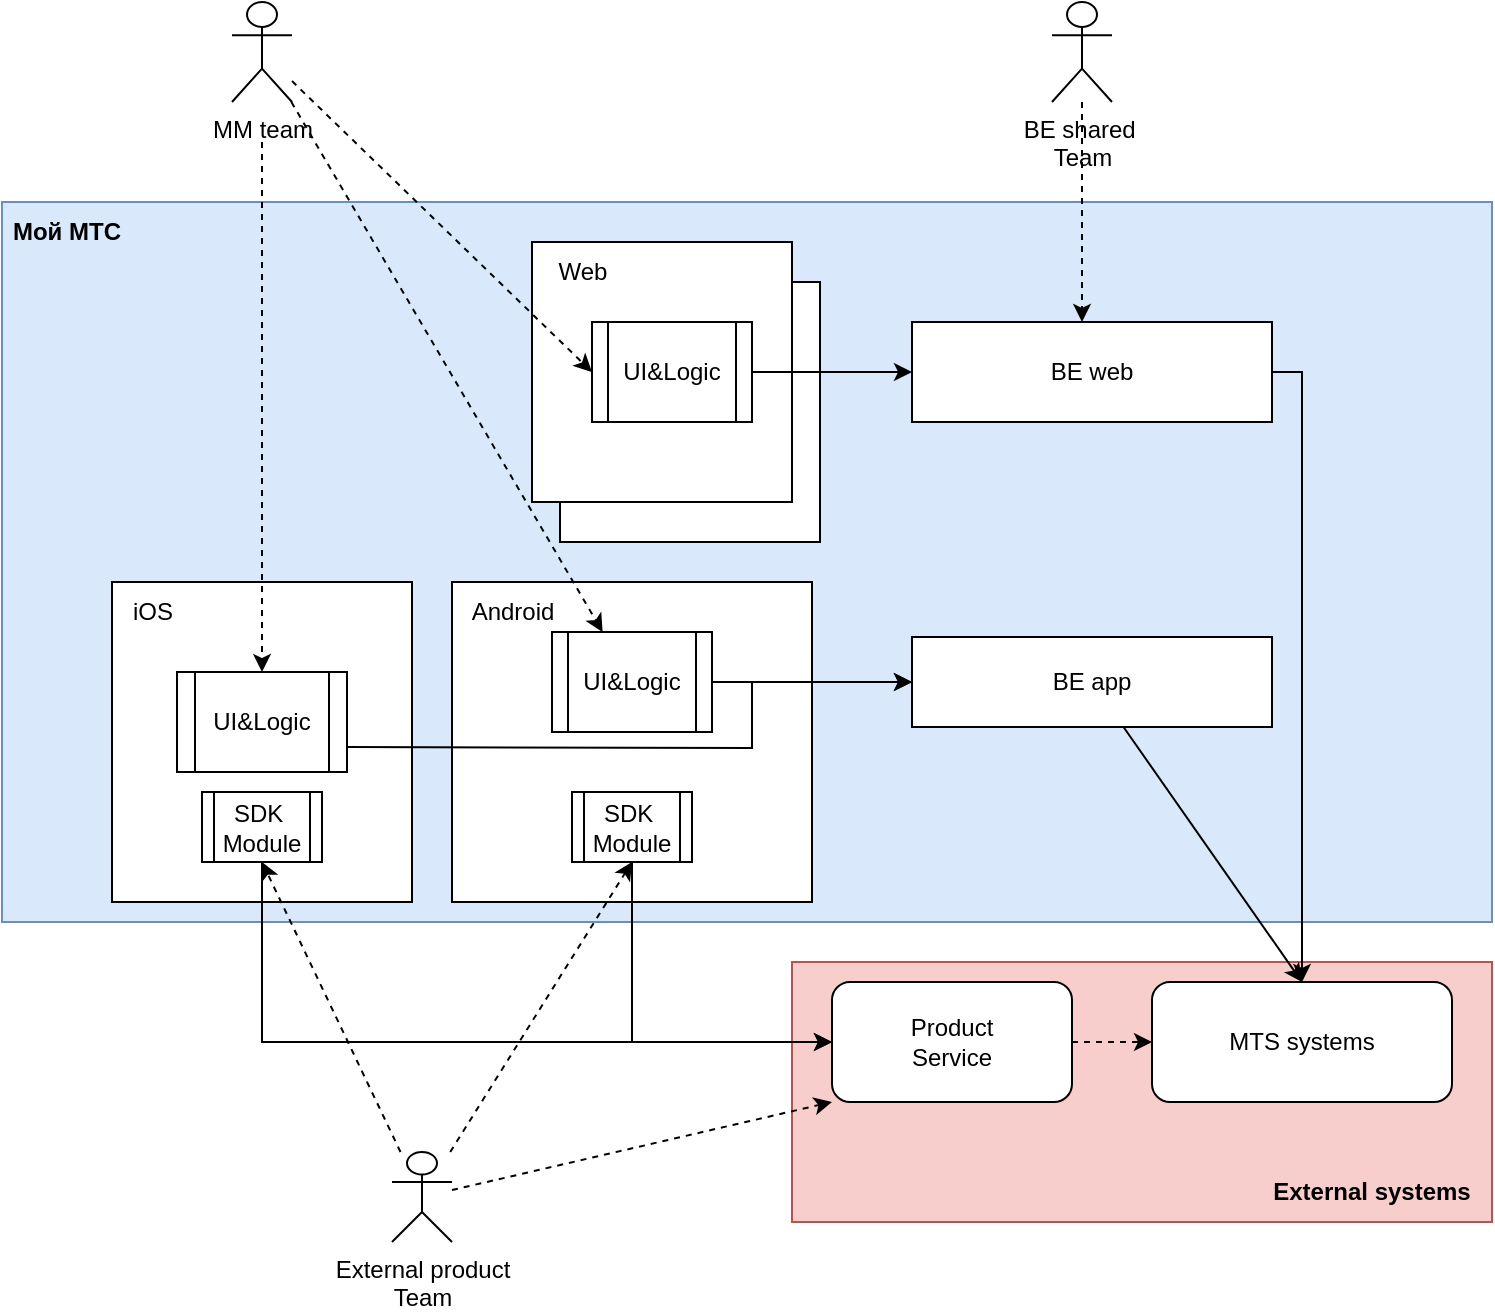 <mxfile version="20.5.1" type="github">
  <diagram id="y7rtck3YeN8wnWgUX3iH" name="Page-1">
    <mxGraphModel dx="1872" dy="2273" grid="1" gridSize="10" guides="1" tooltips="1" connect="1" arrows="1" fold="1" page="1" pageScale="1" pageWidth="827" pageHeight="1169" math="0" shadow="0">
      <root>
        <mxCell id="0" />
        <mxCell id="1" parent="0" />
        <mxCell id="xE3xiU5ibn_uZQsDwTcd-79" value="" style="rounded=0;whiteSpace=wrap;html=1;strokeColor=#6c8ebf;fontFamily=Helvetica;fontSize=12;fillColor=#dae8fc;" vertex="1" parent="1">
          <mxGeometry x="5" y="50" width="745" height="360" as="geometry" />
        </mxCell>
        <mxCell id="xE3xiU5ibn_uZQsDwTcd-98" value="" style="rounded=0;whiteSpace=wrap;html=1;fontFamily=Helvetica;fontSize=12;" vertex="1" parent="1">
          <mxGeometry x="284" y="90" width="130" height="130" as="geometry" />
        </mxCell>
        <mxCell id="xE3xiU5ibn_uZQsDwTcd-83" value="" style="rounded=0;whiteSpace=wrap;html=1;strokeColor=#b85450;fontFamily=Helvetica;fontSize=12;fillColor=#f8cecc;" vertex="1" parent="1">
          <mxGeometry x="400" y="430" width="350" height="130" as="geometry" />
        </mxCell>
        <mxCell id="xE3xiU5ibn_uZQsDwTcd-1" value="" style="rounded=0;whiteSpace=wrap;html=1;" vertex="1" parent="1">
          <mxGeometry x="60" y="240" width="150" height="160" as="geometry" />
        </mxCell>
        <mxCell id="xE3xiU5ibn_uZQsDwTcd-4" value="" style="rounded=0;whiteSpace=wrap;html=1;" vertex="1" parent="1">
          <mxGeometry x="230" y="240" width="180" height="160" as="geometry" />
        </mxCell>
        <mxCell id="xE3xiU5ibn_uZQsDwTcd-5" value="iOS" style="text;html=1;align=center;verticalAlign=middle;resizable=0;points=[];autosize=1;strokeColor=none;fillColor=none;" vertex="1" parent="1">
          <mxGeometry x="60" y="240" width="40" height="30" as="geometry" />
        </mxCell>
        <mxCell id="xE3xiU5ibn_uZQsDwTcd-8" value="Android" style="text;html=1;align=center;verticalAlign=middle;resizable=0;points=[];autosize=1;strokeColor=none;fillColor=none;fontSize=12;fontFamily=Helvetica;fontColor=default;" vertex="1" parent="1">
          <mxGeometry x="230" y="240" width="60" height="30" as="geometry" />
        </mxCell>
        <mxCell id="xE3xiU5ibn_uZQsDwTcd-16" style="rounded=0;orthogonalLoop=1;jettySize=auto;html=1;fontFamily=Helvetica;fontSize=12;fontColor=default;dashed=1;startArrow=none;" edge="1" parent="1" target="xE3xiU5ibn_uZQsDwTcd-13">
          <mxGeometry relative="1" as="geometry">
            <mxPoint x="135" y="20" as="sourcePoint" />
          </mxGeometry>
        </mxCell>
        <mxCell id="xE3xiU5ibn_uZQsDwTcd-17" style="edgeStyle=none;rounded=0;orthogonalLoop=1;jettySize=auto;html=1;dashed=1;fontFamily=Helvetica;fontSize=12;fontColor=default;" edge="1" parent="1" source="xE3xiU5ibn_uZQsDwTcd-10" target="xE3xiU5ibn_uZQsDwTcd-14">
          <mxGeometry relative="1" as="geometry" />
        </mxCell>
        <mxCell id="xE3xiU5ibn_uZQsDwTcd-10" value="MM team" style="shape=umlActor;verticalLabelPosition=bottom;verticalAlign=top;html=1;outlineConnect=0;rounded=0;strokeColor=default;fontFamily=Helvetica;fontSize=12;fontColor=default;fillColor=none;gradientColor=none;direction=east;" vertex="1" parent="1">
          <mxGeometry x="120" y="-50" width="30" height="50" as="geometry" />
        </mxCell>
        <mxCell id="xE3xiU5ibn_uZQsDwTcd-90" style="edgeStyle=none;shape=connector;rounded=0;orthogonalLoop=1;jettySize=auto;html=1;labelBackgroundColor=default;strokeColor=default;fontFamily=Helvetica;fontSize=12;fontColor=default;startArrow=none;startFill=0;endArrow=classic;endFill=1;exitX=1;exitY=0.75;exitDx=0;exitDy=0;" edge="1" parent="1" source="xE3xiU5ibn_uZQsDwTcd-13">
          <mxGeometry relative="1" as="geometry">
            <mxPoint x="460" y="290" as="targetPoint" />
            <Array as="points">
              <mxPoint x="380" y="323" />
              <mxPoint x="380" y="290" />
            </Array>
          </mxGeometry>
        </mxCell>
        <mxCell id="xE3xiU5ibn_uZQsDwTcd-13" value="UI&amp;amp;Logic" style="shape=process;whiteSpace=wrap;html=1;backgroundOutline=1;rounded=0;strokeColor=default;fontFamily=Helvetica;fontSize=12;fontColor=default;fillColor=none;gradientColor=none;" vertex="1" parent="1">
          <mxGeometry x="92.5" y="285" width="85" height="50" as="geometry" />
        </mxCell>
        <mxCell id="xE3xiU5ibn_uZQsDwTcd-60" style="edgeStyle=none;rounded=0;orthogonalLoop=1;jettySize=auto;html=1;entryX=0;entryY=0.5;entryDx=0;entryDy=0;fontFamily=Helvetica;fontSize=12;fontColor=default;" edge="1" parent="1" source="xE3xiU5ibn_uZQsDwTcd-14" target="xE3xiU5ibn_uZQsDwTcd-19">
          <mxGeometry relative="1" as="geometry" />
        </mxCell>
        <mxCell id="xE3xiU5ibn_uZQsDwTcd-14" value="UI&amp;amp;Logic" style="shape=process;whiteSpace=wrap;html=1;backgroundOutline=1;rounded=0;strokeColor=default;fontFamily=Helvetica;fontSize=12;fontColor=default;fillColor=none;gradientColor=none;" vertex="1" parent="1">
          <mxGeometry x="280" y="265" width="80" height="50" as="geometry" />
        </mxCell>
        <mxCell id="xE3xiU5ibn_uZQsDwTcd-42" style="edgeStyle=none;rounded=0;orthogonalLoop=1;jettySize=auto;html=1;entryX=0.5;entryY=0;entryDx=0;entryDy=0;fontFamily=Helvetica;fontSize=12;fontColor=default;" edge="1" parent="1" source="xE3xiU5ibn_uZQsDwTcd-19" target="xE3xiU5ibn_uZQsDwTcd-40">
          <mxGeometry relative="1" as="geometry" />
        </mxCell>
        <mxCell id="xE3xiU5ibn_uZQsDwTcd-19" value="" style="rounded=0;whiteSpace=wrap;html=1;fontFamily=Helvetica;fontSize=12;" vertex="1" parent="1">
          <mxGeometry x="460" y="267.5" width="180" height="45" as="geometry" />
        </mxCell>
        <mxCell id="xE3xiU5ibn_uZQsDwTcd-97" style="edgeStyle=none;shape=connector;rounded=0;orthogonalLoop=1;jettySize=auto;html=1;entryX=0.5;entryY=0;entryDx=0;entryDy=0;labelBackgroundColor=default;strokeColor=default;fontFamily=Helvetica;fontSize=12;fontColor=default;startArrow=none;startFill=0;endArrow=classic;endFill=1;" edge="1" parent="1" source="xE3xiU5ibn_uZQsDwTcd-20" target="xE3xiU5ibn_uZQsDwTcd-40">
          <mxGeometry relative="1" as="geometry">
            <Array as="points">
              <mxPoint x="655" y="135" />
              <mxPoint x="655" y="280" />
            </Array>
          </mxGeometry>
        </mxCell>
        <mxCell id="xE3xiU5ibn_uZQsDwTcd-20" value="" style="rounded=0;whiteSpace=wrap;html=1;fontFamily=Helvetica;fontSize=12;" vertex="1" parent="1">
          <mxGeometry x="460" y="110" width="180" height="50" as="geometry" />
        </mxCell>
        <mxCell id="xE3xiU5ibn_uZQsDwTcd-28" value="BE web" style="text;html=1;strokeColor=none;fillColor=none;align=center;verticalAlign=middle;whiteSpace=wrap;rounded=0;fontFamily=Helvetica;fontSize=12;fontColor=default;" vertex="1" parent="1">
          <mxGeometry x="520" y="120" width="60" height="30" as="geometry" />
        </mxCell>
        <mxCell id="xE3xiU5ibn_uZQsDwTcd-38" style="edgeStyle=none;rounded=0;orthogonalLoop=1;jettySize=auto;html=1;fontFamily=Helvetica;fontSize=12;fontColor=default;entryX=0.5;entryY=1;entryDx=0;entryDy=0;dashed=1;" edge="1" parent="1" source="xE3xiU5ibn_uZQsDwTcd-33" target="xE3xiU5ibn_uZQsDwTcd-35">
          <mxGeometry relative="1" as="geometry">
            <mxPoint x="140" y="470" as="targetPoint" />
          </mxGeometry>
        </mxCell>
        <mxCell id="xE3xiU5ibn_uZQsDwTcd-72" style="edgeStyle=none;rounded=0;orthogonalLoop=1;jettySize=auto;html=1;entryX=0.5;entryY=1;entryDx=0;entryDy=0;fontFamily=Helvetica;fontSize=12;fontColor=default;startArrow=none;startFill=0;endArrow=classic;endFill=1;dashed=1;" edge="1" parent="1" source="xE3xiU5ibn_uZQsDwTcd-33" target="xE3xiU5ibn_uZQsDwTcd-36">
          <mxGeometry relative="1" as="geometry" />
        </mxCell>
        <mxCell id="xE3xiU5ibn_uZQsDwTcd-75" style="edgeStyle=none;rounded=0;orthogonalLoop=1;jettySize=auto;html=1;entryX=0;entryY=1;entryDx=0;entryDy=0;dashed=1;fontFamily=Helvetica;fontSize=12;fontColor=default;startArrow=none;startFill=0;endArrow=classic;endFill=1;" edge="1" parent="1" source="xE3xiU5ibn_uZQsDwTcd-33" target="xE3xiU5ibn_uZQsDwTcd-55">
          <mxGeometry relative="1" as="geometry" />
        </mxCell>
        <mxCell id="xE3xiU5ibn_uZQsDwTcd-33" value="External product&lt;br&gt;Team" style="shape=umlActor;verticalLabelPosition=bottom;verticalAlign=top;html=1;outlineConnect=0;rounded=0;strokeColor=default;fontFamily=Helvetica;fontSize=12;fontColor=default;fillColor=none;gradientColor=none;" vertex="1" parent="1">
          <mxGeometry x="200" y="525" width="30" height="45" as="geometry" />
        </mxCell>
        <mxCell id="xE3xiU5ibn_uZQsDwTcd-94" style="edgeStyle=none;shape=connector;rounded=0;orthogonalLoop=1;jettySize=auto;html=1;labelBackgroundColor=default;strokeColor=default;fontFamily=Helvetica;fontSize=12;fontColor=default;startArrow=none;startFill=0;endArrow=classic;endFill=1;" edge="1" parent="1" source="xE3xiU5ibn_uZQsDwTcd-35">
          <mxGeometry relative="1" as="geometry">
            <mxPoint x="420" y="470" as="targetPoint" />
            <Array as="points">
              <mxPoint x="320" y="470" />
            </Array>
          </mxGeometry>
        </mxCell>
        <mxCell id="xE3xiU5ibn_uZQsDwTcd-35" value="SDK&amp;nbsp;&lt;br&gt;Module" style="shape=process;whiteSpace=wrap;html=1;backgroundOutline=1;rounded=0;fontFamily=Helvetica;fontSize=12;" vertex="1" parent="1">
          <mxGeometry x="290" y="345" width="60" height="35" as="geometry" />
        </mxCell>
        <mxCell id="xE3xiU5ibn_uZQsDwTcd-40" value="MTS systems" style="rounded=1;whiteSpace=wrap;html=1;fontFamily=Helvetica;fontSize=12;" vertex="1" parent="1">
          <mxGeometry x="580" y="440" width="150" height="60" as="geometry" />
        </mxCell>
        <mxCell id="xE3xiU5ibn_uZQsDwTcd-57" style="edgeStyle=none;rounded=0;orthogonalLoop=1;jettySize=auto;html=1;entryX=0;entryY=0.5;entryDx=0;entryDy=0;fontFamily=Helvetica;fontSize=12;fontColor=default;exitX=0.5;exitY=1;exitDx=0;exitDy=0;" edge="1" parent="1" source="xE3xiU5ibn_uZQsDwTcd-36" target="xE3xiU5ibn_uZQsDwTcd-55">
          <mxGeometry relative="1" as="geometry">
            <Array as="points">
              <mxPoint x="135" y="470" />
            </Array>
          </mxGeometry>
        </mxCell>
        <mxCell id="xE3xiU5ibn_uZQsDwTcd-36" value="SDK&amp;nbsp;&lt;br&gt;Module" style="shape=process;whiteSpace=wrap;html=1;backgroundOutline=1;rounded=0;fontFamily=Helvetica;fontSize=12;" vertex="1" parent="1">
          <mxGeometry x="105" y="345" width="60" height="35" as="geometry" />
        </mxCell>
        <mxCell id="xE3xiU5ibn_uZQsDwTcd-27" value="BE app" style="text;html=1;strokeColor=none;fillColor=none;align=center;verticalAlign=middle;whiteSpace=wrap;rounded=0;fontFamily=Helvetica;fontSize=12;fontColor=default;" vertex="1" parent="1">
          <mxGeometry x="520" y="275" width="60" height="30" as="geometry" />
        </mxCell>
        <mxCell id="xE3xiU5ibn_uZQsDwTcd-78" style="edgeStyle=none;rounded=0;orthogonalLoop=1;jettySize=auto;html=1;entryX=0;entryY=0.5;entryDx=0;entryDy=0;dashed=1;fontFamily=Helvetica;fontSize=12;fontColor=default;startArrow=none;startFill=0;endArrow=classic;endFill=1;" edge="1" parent="1" source="xE3xiU5ibn_uZQsDwTcd-55" target="xE3xiU5ibn_uZQsDwTcd-40">
          <mxGeometry relative="1" as="geometry" />
        </mxCell>
        <mxCell id="xE3xiU5ibn_uZQsDwTcd-59" value="" style="edgeStyle=none;rounded=0;orthogonalLoop=1;jettySize=auto;html=1;dashed=1;fontFamily=Helvetica;fontSize=12;fontColor=default;endArrow=classic;entryX=0;entryY=0.5;entryDx=0;entryDy=0;startArrow=none;startFill=0;endFill=1;" edge="1" parent="1" source="xE3xiU5ibn_uZQsDwTcd-7" target="xE3xiU5ibn_uZQsDwTcd-15">
          <mxGeometry relative="1" as="geometry">
            <mxPoint x="345" y="136.875" as="sourcePoint" />
            <mxPoint x="410" y="190" as="targetPoint" />
          </mxGeometry>
        </mxCell>
        <mxCell id="xE3xiU5ibn_uZQsDwTcd-77" style="edgeStyle=none;rounded=0;orthogonalLoop=1;jettySize=auto;html=1;dashed=1;fontFamily=Helvetica;fontSize=12;fontColor=default;startArrow=none;startFill=0;endArrow=classic;endFill=1;" edge="1" parent="1" source="xE3xiU5ibn_uZQsDwTcd-76">
          <mxGeometry relative="1" as="geometry">
            <mxPoint x="545" y="110" as="targetPoint" />
          </mxGeometry>
        </mxCell>
        <mxCell id="xE3xiU5ibn_uZQsDwTcd-76" value="BE shared&amp;nbsp;&lt;br&gt;Team" style="shape=umlActor;verticalLabelPosition=bottom;verticalAlign=top;html=1;outlineConnect=0;rounded=1;strokeColor=default;fontFamily=Helvetica;fontSize=12;fontColor=default;fillColor=none;gradientColor=none;" vertex="1" parent="1">
          <mxGeometry x="530" y="-50" width="30" height="50" as="geometry" />
        </mxCell>
        <mxCell id="xE3xiU5ibn_uZQsDwTcd-81" value="Мой МТС" style="text;html=1;strokeColor=none;fillColor=none;align=center;verticalAlign=middle;whiteSpace=wrap;rounded=0;fontFamily=Helvetica;fontSize=12;fontColor=default;fontStyle=1" vertex="1" parent="1">
          <mxGeometry x="5" y="50" width="65" height="30" as="geometry" />
        </mxCell>
        <mxCell id="xE3xiU5ibn_uZQsDwTcd-84" value="External systems" style="text;html=1;strokeColor=none;fillColor=none;align=center;verticalAlign=middle;whiteSpace=wrap;rounded=0;fontFamily=Helvetica;fontSize=12;fontColor=default;fontStyle=1" vertex="1" parent="1">
          <mxGeometry x="630" y="530" width="120" height="30" as="geometry" />
        </mxCell>
        <mxCell id="xE3xiU5ibn_uZQsDwTcd-7" value="" style="rounded=0;whiteSpace=wrap;html=1;fontFamily=Helvetica;fontSize=12;" vertex="1" parent="1">
          <mxGeometry x="270" y="70" width="130" height="130" as="geometry" />
        </mxCell>
        <mxCell id="xE3xiU5ibn_uZQsDwTcd-87" value="" style="edgeStyle=none;rounded=0;orthogonalLoop=1;jettySize=auto;html=1;dashed=1;fontFamily=Helvetica;fontSize=12;fontColor=default;endArrow=classic;entryX=0;entryY=0.5;entryDx=0;entryDy=0;startArrow=none;startFill=0;endFill=1;" edge="1" parent="1" source="xE3xiU5ibn_uZQsDwTcd-10" target="xE3xiU5ibn_uZQsDwTcd-15">
          <mxGeometry relative="1" as="geometry">
            <mxPoint x="150" y="46.214" as="sourcePoint" />
            <mxPoint x="485" y="185" as="targetPoint" />
          </mxGeometry>
        </mxCell>
        <mxCell id="xE3xiU5ibn_uZQsDwTcd-6" value="Web" style="text;html=1;align=center;verticalAlign=middle;resizable=0;points=[];autosize=1;strokeColor=none;fillColor=none;rotation=0;" vertex="1" parent="1">
          <mxGeometry x="270" y="70" width="50" height="30" as="geometry" />
        </mxCell>
        <mxCell id="xE3xiU5ibn_uZQsDwTcd-89" style="edgeStyle=none;shape=connector;rounded=0;orthogonalLoop=1;jettySize=auto;html=1;labelBackgroundColor=default;strokeColor=default;fontFamily=Helvetica;fontSize=12;fontColor=default;startArrow=none;startFill=0;endArrow=classic;endFill=1;entryX=0;entryY=0.5;entryDx=0;entryDy=0;entryPerimeter=0;" edge="1" parent="1" source="xE3xiU5ibn_uZQsDwTcd-15" target="xE3xiU5ibn_uZQsDwTcd-20">
          <mxGeometry relative="1" as="geometry">
            <mxPoint x="720" y="190" as="targetPoint" />
          </mxGeometry>
        </mxCell>
        <mxCell id="xE3xiU5ibn_uZQsDwTcd-15" value="UI&amp;amp;Logic" style="shape=process;whiteSpace=wrap;html=1;backgroundOutline=1;rounded=0;strokeColor=default;fontFamily=Helvetica;fontSize=12;fontColor=default;fillColor=none;gradientColor=none;" vertex="1" parent="1">
          <mxGeometry x="300" y="110" width="80" height="50" as="geometry" />
        </mxCell>
        <mxCell id="xE3xiU5ibn_uZQsDwTcd-55" value="Product&lt;br&gt;Service" style="rounded=1;whiteSpace=wrap;html=1;fontFamily=Helvetica;fontSize=12;" vertex="1" parent="1">
          <mxGeometry x="420" y="440" width="120" height="60" as="geometry" />
        </mxCell>
      </root>
    </mxGraphModel>
  </diagram>
</mxfile>

